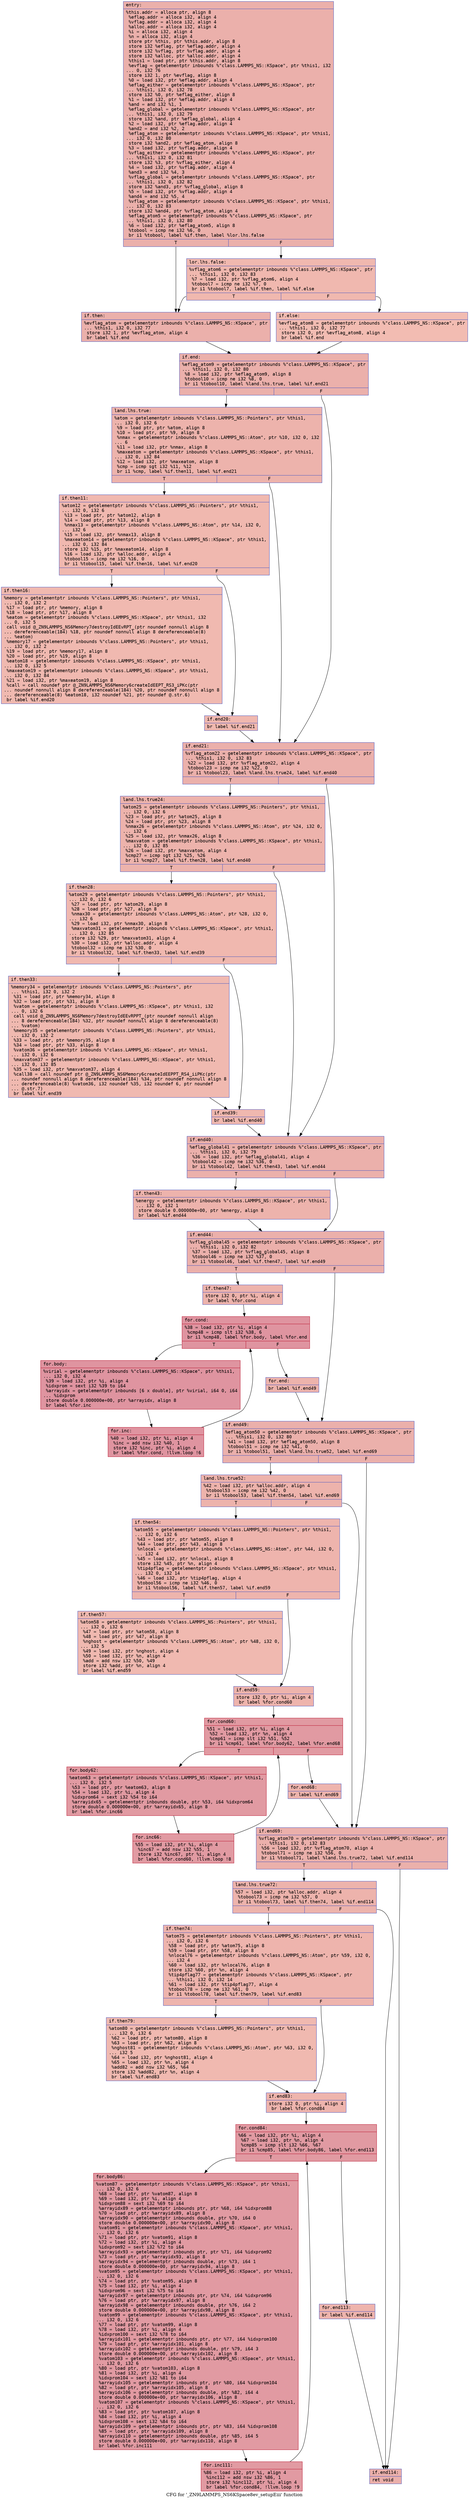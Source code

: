 digraph "CFG for '_ZN9LAMMPS_NS6KSpace8ev_setupEiii' function" {
	label="CFG for '_ZN9LAMMPS_NS6KSpace8ev_setupEiii' function";

	Node0x55c423d98320 [shape=record,color="#3d50c3ff", style=filled, fillcolor="#d24b4070" fontname="Courier",label="{entry:\l|  %this.addr = alloca ptr, align 8\l  %eflag.addr = alloca i32, align 4\l  %vflag.addr = alloca i32, align 4\l  %alloc.addr = alloca i32, align 4\l  %i = alloca i32, align 4\l  %n = alloca i32, align 4\l  store ptr %this, ptr %this.addr, align 8\l  store i32 %eflag, ptr %eflag.addr, align 4\l  store i32 %vflag, ptr %vflag.addr, align 4\l  store i32 %alloc, ptr %alloc.addr, align 4\l  %this1 = load ptr, ptr %this.addr, align 8\l  %evflag = getelementptr inbounds %\"class.LAMMPS_NS::KSpace\", ptr %this1, i32\l... 0, i32 76\l  store i32 1, ptr %evflag, align 8\l  %0 = load i32, ptr %eflag.addr, align 4\l  %eflag_either = getelementptr inbounds %\"class.LAMMPS_NS::KSpace\", ptr\l... %this1, i32 0, i32 78\l  store i32 %0, ptr %eflag_either, align 8\l  %1 = load i32, ptr %eflag.addr, align 4\l  %and = and i32 %1, 1\l  %eflag_global = getelementptr inbounds %\"class.LAMMPS_NS::KSpace\", ptr\l... %this1, i32 0, i32 79\l  store i32 %and, ptr %eflag_global, align 4\l  %2 = load i32, ptr %eflag.addr, align 4\l  %and2 = and i32 %2, 2\l  %eflag_atom = getelementptr inbounds %\"class.LAMMPS_NS::KSpace\", ptr %this1,\l... i32 0, i32 80\l  store i32 %and2, ptr %eflag_atom, align 8\l  %3 = load i32, ptr %vflag.addr, align 4\l  %vflag_either = getelementptr inbounds %\"class.LAMMPS_NS::KSpace\", ptr\l... %this1, i32 0, i32 81\l  store i32 %3, ptr %vflag_either, align 4\l  %4 = load i32, ptr %vflag.addr, align 4\l  %and3 = and i32 %4, 3\l  %vflag_global = getelementptr inbounds %\"class.LAMMPS_NS::KSpace\", ptr\l... %this1, i32 0, i32 82\l  store i32 %and3, ptr %vflag_global, align 8\l  %5 = load i32, ptr %vflag.addr, align 4\l  %and4 = and i32 %5, 4\l  %vflag_atom = getelementptr inbounds %\"class.LAMMPS_NS::KSpace\", ptr %this1,\l... i32 0, i32 83\l  store i32 %and4, ptr %vflag_atom, align 4\l  %eflag_atom5 = getelementptr inbounds %\"class.LAMMPS_NS::KSpace\", ptr\l... %this1, i32 0, i32 80\l  %6 = load i32, ptr %eflag_atom5, align 8\l  %tobool = icmp ne i32 %6, 0\l  br i1 %tobool, label %if.then, label %lor.lhs.false\l|{<s0>T|<s1>F}}"];
	Node0x55c423d98320:s0 -> Node0x55c423d98a90[tooltip="entry -> if.then\nProbability 62.50%" ];
	Node0x55c423d98320:s1 -> Node0x55c423d98b00[tooltip="entry -> lor.lhs.false\nProbability 37.50%" ];
	Node0x55c423d98b00 [shape=record,color="#3d50c3ff", style=filled, fillcolor="#dc5d4a70" fontname="Courier",label="{lor.lhs.false:\l|  %vflag_atom6 = getelementptr inbounds %\"class.LAMMPS_NS::KSpace\", ptr\l... %this1, i32 0, i32 83\l  %7 = load i32, ptr %vflag_atom6, align 4\l  %tobool7 = icmp ne i32 %7, 0\l  br i1 %tobool7, label %if.then, label %if.else\l|{<s0>T|<s1>F}}"];
	Node0x55c423d98b00:s0 -> Node0x55c423d98a90[tooltip="lor.lhs.false -> if.then\nProbability 62.50%" ];
	Node0x55c423d98b00:s1 -> Node0x55c423d75bc0[tooltip="lor.lhs.false -> if.else\nProbability 37.50%" ];
	Node0x55c423d98a90 [shape=record,color="#3d50c3ff", style=filled, fillcolor="#d24b4070" fontname="Courier",label="{if.then:\l|  %evflag_atom = getelementptr inbounds %\"class.LAMMPS_NS::KSpace\", ptr\l... %this1, i32 0, i32 77\l  store i32 1, ptr %evflag_atom, align 4\l  br label %if.end\l}"];
	Node0x55c423d98a90 -> Node0x55c423d75e70[tooltip="if.then -> if.end\nProbability 100.00%" ];
	Node0x55c423d75bc0 [shape=record,color="#3d50c3ff", style=filled, fillcolor="#e1675170" fontname="Courier",label="{if.else:\l|  %evflag_atom8 = getelementptr inbounds %\"class.LAMMPS_NS::KSpace\", ptr\l... %this1, i32 0, i32 77\l  store i32 0, ptr %evflag_atom8, align 4\l  br label %if.end\l}"];
	Node0x55c423d75bc0 -> Node0x55c423d75e70[tooltip="if.else -> if.end\nProbability 100.00%" ];
	Node0x55c423d75e70 [shape=record,color="#3d50c3ff", style=filled, fillcolor="#d24b4070" fontname="Courier",label="{if.end:\l|  %eflag_atom9 = getelementptr inbounds %\"class.LAMMPS_NS::KSpace\", ptr\l... %this1, i32 0, i32 80\l  %8 = load i32, ptr %eflag_atom9, align 8\l  %tobool10 = icmp ne i32 %8, 0\l  br i1 %tobool10, label %land.lhs.true, label %if.end21\l|{<s0>T|<s1>F}}"];
	Node0x55c423d75e70:s0 -> Node0x55c423d76380[tooltip="if.end -> land.lhs.true\nProbability 62.50%" ];
	Node0x55c423d75e70:s1 -> Node0x55c423d76400[tooltip="if.end -> if.end21\nProbability 37.50%" ];
	Node0x55c423d76380 [shape=record,color="#3d50c3ff", style=filled, fillcolor="#d6524470" fontname="Courier",label="{land.lhs.true:\l|  %atom = getelementptr inbounds %\"class.LAMMPS_NS::Pointers\", ptr %this1,\l... i32 0, i32 6\l  %9 = load ptr, ptr %atom, align 8\l  %10 = load ptr, ptr %9, align 8\l  %nmax = getelementptr inbounds %\"class.LAMMPS_NS::Atom\", ptr %10, i32 0, i32\l... 6\l  %11 = load i32, ptr %nmax, align 8\l  %maxeatom = getelementptr inbounds %\"class.LAMMPS_NS::KSpace\", ptr %this1,\l... i32 0, i32 84\l  %12 = load i32, ptr %maxeatom, align 8\l  %cmp = icmp sgt i32 %11, %12\l  br i1 %cmp, label %if.then11, label %if.end21\l|{<s0>T|<s1>F}}"];
	Node0x55c423d76380:s0 -> Node0x55c423d76a90[tooltip="land.lhs.true -> if.then11\nProbability 50.00%" ];
	Node0x55c423d76380:s1 -> Node0x55c423d76400[tooltip="land.lhs.true -> if.end21\nProbability 50.00%" ];
	Node0x55c423d76a90 [shape=record,color="#3d50c3ff", style=filled, fillcolor="#dc5d4a70" fontname="Courier",label="{if.then11:\l|  %atom12 = getelementptr inbounds %\"class.LAMMPS_NS::Pointers\", ptr %this1,\l... i32 0, i32 6\l  %13 = load ptr, ptr %atom12, align 8\l  %14 = load ptr, ptr %13, align 8\l  %nmax13 = getelementptr inbounds %\"class.LAMMPS_NS::Atom\", ptr %14, i32 0,\l... i32 6\l  %15 = load i32, ptr %nmax13, align 8\l  %maxeatom14 = getelementptr inbounds %\"class.LAMMPS_NS::KSpace\", ptr %this1,\l... i32 0, i32 84\l  store i32 %15, ptr %maxeatom14, align 8\l  %16 = load i32, ptr %alloc.addr, align 4\l  %tobool15 = icmp ne i32 %16, 0\l  br i1 %tobool15, label %if.then16, label %if.end20\l|{<s0>T|<s1>F}}"];
	Node0x55c423d76a90:s0 -> Node0x55c423da9570[tooltip="if.then11 -> if.then16\nProbability 62.50%" ];
	Node0x55c423d76a90:s1 -> Node0x55c423da95f0[tooltip="if.then11 -> if.end20\nProbability 37.50%" ];
	Node0x55c423da9570 [shape=record,color="#3d50c3ff", style=filled, fillcolor="#de614d70" fontname="Courier",label="{if.then16:\l|  %memory = getelementptr inbounds %\"class.LAMMPS_NS::Pointers\", ptr %this1,\l... i32 0, i32 2\l  %17 = load ptr, ptr %memory, align 8\l  %18 = load ptr, ptr %17, align 8\l  %eatom = getelementptr inbounds %\"class.LAMMPS_NS::KSpace\", ptr %this1, i32\l... 0, i32 5\l  call void @_ZN9LAMMPS_NS6Memory7destroyIdEEvRPT_(ptr noundef nonnull align 8\l... dereferenceable(184) %18, ptr noundef nonnull align 8 dereferenceable(8)\l... %eatom)\l  %memory17 = getelementptr inbounds %\"class.LAMMPS_NS::Pointers\", ptr %this1,\l... i32 0, i32 2\l  %19 = load ptr, ptr %memory17, align 8\l  %20 = load ptr, ptr %19, align 8\l  %eatom18 = getelementptr inbounds %\"class.LAMMPS_NS::KSpace\", ptr %this1,\l... i32 0, i32 5\l  %maxeatom19 = getelementptr inbounds %\"class.LAMMPS_NS::KSpace\", ptr %this1,\l... i32 0, i32 84\l  %21 = load i32, ptr %maxeatom19, align 8\l  %call = call noundef ptr @_ZN9LAMMPS_NS6Memory6createIdEEPT_RS3_iPKc(ptr\l... noundef nonnull align 8 dereferenceable(184) %20, ptr noundef nonnull align 8\l... dereferenceable(8) %eatom18, i32 noundef %21, ptr noundef @.str.6)\l  br label %if.end20\l}"];
	Node0x55c423da9570 -> Node0x55c423da95f0[tooltip="if.then16 -> if.end20\nProbability 100.00%" ];
	Node0x55c423da95f0 [shape=record,color="#3d50c3ff", style=filled, fillcolor="#dc5d4a70" fontname="Courier",label="{if.end20:\l|  br label %if.end21\l}"];
	Node0x55c423da95f0 -> Node0x55c423d76400[tooltip="if.end20 -> if.end21\nProbability 100.00%" ];
	Node0x55c423d76400 [shape=record,color="#3d50c3ff", style=filled, fillcolor="#d24b4070" fontname="Courier",label="{if.end21:\l|  %vflag_atom22 = getelementptr inbounds %\"class.LAMMPS_NS::KSpace\", ptr\l... %this1, i32 0, i32 83\l  %22 = load i32, ptr %vflag_atom22, align 4\l  %tobool23 = icmp ne i32 %22, 0\l  br i1 %tobool23, label %land.lhs.true24, label %if.end40\l|{<s0>T|<s1>F}}"];
	Node0x55c423d76400:s0 -> Node0x55c423d75950[tooltip="if.end21 -> land.lhs.true24\nProbability 62.50%" ];
	Node0x55c423d76400:s1 -> Node0x55c423daa7f0[tooltip="if.end21 -> if.end40\nProbability 37.50%" ];
	Node0x55c423d75950 [shape=record,color="#3d50c3ff", style=filled, fillcolor="#d6524470" fontname="Courier",label="{land.lhs.true24:\l|  %atom25 = getelementptr inbounds %\"class.LAMMPS_NS::Pointers\", ptr %this1,\l... i32 0, i32 6\l  %23 = load ptr, ptr %atom25, align 8\l  %24 = load ptr, ptr %23, align 8\l  %nmax26 = getelementptr inbounds %\"class.LAMMPS_NS::Atom\", ptr %24, i32 0,\l... i32 6\l  %25 = load i32, ptr %nmax26, align 8\l  %maxvatom = getelementptr inbounds %\"class.LAMMPS_NS::KSpace\", ptr %this1,\l... i32 0, i32 85\l  %26 = load i32, ptr %maxvatom, align 4\l  %cmp27 = icmp sgt i32 %25, %26\l  br i1 %cmp27, label %if.then28, label %if.end40\l|{<s0>T|<s1>F}}"];
	Node0x55c423d75950:s0 -> Node0x55c423daae60[tooltip="land.lhs.true24 -> if.then28\nProbability 50.00%" ];
	Node0x55c423d75950:s1 -> Node0x55c423daa7f0[tooltip="land.lhs.true24 -> if.end40\nProbability 50.00%" ];
	Node0x55c423daae60 [shape=record,color="#3d50c3ff", style=filled, fillcolor="#dc5d4a70" fontname="Courier",label="{if.then28:\l|  %atom29 = getelementptr inbounds %\"class.LAMMPS_NS::Pointers\", ptr %this1,\l... i32 0, i32 6\l  %27 = load ptr, ptr %atom29, align 8\l  %28 = load ptr, ptr %27, align 8\l  %nmax30 = getelementptr inbounds %\"class.LAMMPS_NS::Atom\", ptr %28, i32 0,\l... i32 6\l  %29 = load i32, ptr %nmax30, align 8\l  %maxvatom31 = getelementptr inbounds %\"class.LAMMPS_NS::KSpace\", ptr %this1,\l... i32 0, i32 85\l  store i32 %29, ptr %maxvatom31, align 4\l  %30 = load i32, ptr %alloc.addr, align 4\l  %tobool32 = icmp ne i32 %30, 0\l  br i1 %tobool32, label %if.then33, label %if.end39\l|{<s0>T|<s1>F}}"];
	Node0x55c423daae60:s0 -> Node0x55c423dab5a0[tooltip="if.then28 -> if.then33\nProbability 62.50%" ];
	Node0x55c423daae60:s1 -> Node0x55c423dab620[tooltip="if.then28 -> if.end39\nProbability 37.50%" ];
	Node0x55c423dab5a0 [shape=record,color="#3d50c3ff", style=filled, fillcolor="#de614d70" fontname="Courier",label="{if.then33:\l|  %memory34 = getelementptr inbounds %\"class.LAMMPS_NS::Pointers\", ptr\l... %this1, i32 0, i32 2\l  %31 = load ptr, ptr %memory34, align 8\l  %32 = load ptr, ptr %31, align 8\l  %vatom = getelementptr inbounds %\"class.LAMMPS_NS::KSpace\", ptr %this1, i32\l... 0, i32 6\l  call void @_ZN9LAMMPS_NS6Memory7destroyIdEEvRPPT_(ptr noundef nonnull align\l... 8 dereferenceable(184) %32, ptr noundef nonnull align 8 dereferenceable(8)\l... %vatom)\l  %memory35 = getelementptr inbounds %\"class.LAMMPS_NS::Pointers\", ptr %this1,\l... i32 0, i32 2\l  %33 = load ptr, ptr %memory35, align 8\l  %34 = load ptr, ptr %33, align 8\l  %vatom36 = getelementptr inbounds %\"class.LAMMPS_NS::KSpace\", ptr %this1,\l... i32 0, i32 6\l  %maxvatom37 = getelementptr inbounds %\"class.LAMMPS_NS::KSpace\", ptr %this1,\l... i32 0, i32 85\l  %35 = load i32, ptr %maxvatom37, align 4\l  %call38 = call noundef ptr @_ZN9LAMMPS_NS6Memory6createIdEEPPT_RS4_iiPKc(ptr\l... noundef nonnull align 8 dereferenceable(184) %34, ptr noundef nonnull align 8\l... dereferenceable(8) %vatom36, i32 noundef %35, i32 noundef 6, ptr noundef\l... @.str.7)\l  br label %if.end39\l}"];
	Node0x55c423dab5a0 -> Node0x55c423dab620[tooltip="if.then33 -> if.end39\nProbability 100.00%" ];
	Node0x55c423dab620 [shape=record,color="#3d50c3ff", style=filled, fillcolor="#dc5d4a70" fontname="Courier",label="{if.end39:\l|  br label %if.end40\l}"];
	Node0x55c423dab620 -> Node0x55c423daa7f0[tooltip="if.end39 -> if.end40\nProbability 100.00%" ];
	Node0x55c423daa7f0 [shape=record,color="#3d50c3ff", style=filled, fillcolor="#d24b4070" fontname="Courier",label="{if.end40:\l|  %eflag_global41 = getelementptr inbounds %\"class.LAMMPS_NS::KSpace\", ptr\l... %this1, i32 0, i32 79\l  %36 = load i32, ptr %eflag_global41, align 4\l  %tobool42 = icmp ne i32 %36, 0\l  br i1 %tobool42, label %if.then43, label %if.end44\l|{<s0>T|<s1>F}}"];
	Node0x55c423daa7f0:s0 -> Node0x55c423dac4b0[tooltip="if.end40 -> if.then43\nProbability 62.50%" ];
	Node0x55c423daa7f0:s1 -> Node0x55c423dac530[tooltip="if.end40 -> if.end44\nProbability 37.50%" ];
	Node0x55c423dac4b0 [shape=record,color="#3d50c3ff", style=filled, fillcolor="#d6524470" fontname="Courier",label="{if.then43:\l|  %energy = getelementptr inbounds %\"class.LAMMPS_NS::KSpace\", ptr %this1,\l... i32 0, i32 1\l  store double 0.000000e+00, ptr %energy, align 8\l  br label %if.end44\l}"];
	Node0x55c423dac4b0 -> Node0x55c423dac530[tooltip="if.then43 -> if.end44\nProbability 100.00%" ];
	Node0x55c423dac530 [shape=record,color="#3d50c3ff", style=filled, fillcolor="#d24b4070" fontname="Courier",label="{if.end44:\l|  %vflag_global45 = getelementptr inbounds %\"class.LAMMPS_NS::KSpace\", ptr\l... %this1, i32 0, i32 82\l  %37 = load i32, ptr %vflag_global45, align 8\l  %tobool46 = icmp ne i32 %37, 0\l  br i1 %tobool46, label %if.then47, label %if.end49\l|{<s0>T|<s1>F}}"];
	Node0x55c423dac530:s0 -> Node0x55c423daca60[tooltip="if.end44 -> if.then47\nProbability 62.50%" ];
	Node0x55c423dac530:s1 -> Node0x55c423dacae0[tooltip="if.end44 -> if.end49\nProbability 37.50%" ];
	Node0x55c423daca60 [shape=record,color="#3d50c3ff", style=filled, fillcolor="#d6524470" fontname="Courier",label="{if.then47:\l|  store i32 0, ptr %i, align 4\l  br label %for.cond\l}"];
	Node0x55c423daca60 -> Node0x55c423daccb0[tooltip="if.then47 -> for.cond\nProbability 100.00%" ];
	Node0x55c423daccb0 [shape=record,color="#b70d28ff", style=filled, fillcolor="#b70d2870" fontname="Courier",label="{for.cond:\l|  %38 = load i32, ptr %i, align 4\l  %cmp48 = icmp slt i32 %38, 6\l  br i1 %cmp48, label %for.body, label %for.end\l|{<s0>T|<s1>F}}"];
	Node0x55c423daccb0:s0 -> Node0x55c423daced0[tooltip="for.cond -> for.body\nProbability 96.88%" ];
	Node0x55c423daccb0:s1 -> Node0x55c423dacf50[tooltip="for.cond -> for.end\nProbability 3.12%" ];
	Node0x55c423daced0 [shape=record,color="#b70d28ff", style=filled, fillcolor="#b70d2870" fontname="Courier",label="{for.body:\l|  %virial = getelementptr inbounds %\"class.LAMMPS_NS::KSpace\", ptr %this1,\l... i32 0, i32 4\l  %39 = load i32, ptr %i, align 4\l  %idxprom = sext i32 %39 to i64\l  %arrayidx = getelementptr inbounds [6 x double], ptr %virial, i64 0, i64\l... %idxprom\l  store double 0.000000e+00, ptr %arrayidx, align 8\l  br label %for.inc\l}"];
	Node0x55c423daced0 -> Node0x55c423dad3f0[tooltip="for.body -> for.inc\nProbability 100.00%" ];
	Node0x55c423dad3f0 [shape=record,color="#b70d28ff", style=filled, fillcolor="#b70d2870" fontname="Courier",label="{for.inc:\l|  %40 = load i32, ptr %i, align 4\l  %inc = add nsw i32 %40, 1\l  store i32 %inc, ptr %i, align 4\l  br label %for.cond, !llvm.loop !6\l}"];
	Node0x55c423dad3f0 -> Node0x55c423daccb0[tooltip="for.inc -> for.cond\nProbability 100.00%" ];
	Node0x55c423dacf50 [shape=record,color="#3d50c3ff", style=filled, fillcolor="#d6524470" fontname="Courier",label="{for.end:\l|  br label %if.end49\l}"];
	Node0x55c423dacf50 -> Node0x55c423dacae0[tooltip="for.end -> if.end49\nProbability 100.00%" ];
	Node0x55c423dacae0 [shape=record,color="#3d50c3ff", style=filled, fillcolor="#d24b4070" fontname="Courier",label="{if.end49:\l|  %eflag_atom50 = getelementptr inbounds %\"class.LAMMPS_NS::KSpace\", ptr\l... %this1, i32 0, i32 80\l  %41 = load i32, ptr %eflag_atom50, align 8\l  %tobool51 = icmp ne i32 %41, 0\l  br i1 %tobool51, label %land.lhs.true52, label %if.end69\l|{<s0>T|<s1>F}}"];
	Node0x55c423dacae0:s0 -> Node0x55c423dada80[tooltip="if.end49 -> land.lhs.true52\nProbability 62.50%" ];
	Node0x55c423dacae0:s1 -> Node0x55c423dadb00[tooltip="if.end49 -> if.end69\nProbability 37.50%" ];
	Node0x55c423dada80 [shape=record,color="#3d50c3ff", style=filled, fillcolor="#d6524470" fontname="Courier",label="{land.lhs.true52:\l|  %42 = load i32, ptr %alloc.addr, align 4\l  %tobool53 = icmp ne i32 %42, 0\l  br i1 %tobool53, label %if.then54, label %if.end69\l|{<s0>T|<s1>F}}"];
	Node0x55c423dada80:s0 -> Node0x55c423da99d0[tooltip="land.lhs.true52 -> if.then54\nProbability 62.50%" ];
	Node0x55c423dada80:s1 -> Node0x55c423dadb00[tooltip="land.lhs.true52 -> if.end69\nProbability 37.50%" ];
	Node0x55c423da99d0 [shape=record,color="#3d50c3ff", style=filled, fillcolor="#d8564670" fontname="Courier",label="{if.then54:\l|  %atom55 = getelementptr inbounds %\"class.LAMMPS_NS::Pointers\", ptr %this1,\l... i32 0, i32 6\l  %43 = load ptr, ptr %atom55, align 8\l  %44 = load ptr, ptr %43, align 8\l  %nlocal = getelementptr inbounds %\"class.LAMMPS_NS::Atom\", ptr %44, i32 0,\l... i32 4\l  %45 = load i32, ptr %nlocal, align 8\l  store i32 %45, ptr %n, align 4\l  %tip4pflag = getelementptr inbounds %\"class.LAMMPS_NS::KSpace\", ptr %this1,\l... i32 0, i32 14\l  %46 = load i32, ptr %tip4pflag, align 4\l  %tobool56 = icmp ne i32 %46, 0\l  br i1 %tobool56, label %if.then57, label %if.end59\l|{<s0>T|<s1>F}}"];
	Node0x55c423da99d0:s0 -> Node0x55c423daeac0[tooltip="if.then54 -> if.then57\nProbability 62.50%" ];
	Node0x55c423da99d0:s1 -> Node0x55c423daeb40[tooltip="if.then54 -> if.end59\nProbability 37.50%" ];
	Node0x55c423daeac0 [shape=record,color="#3d50c3ff", style=filled, fillcolor="#de614d70" fontname="Courier",label="{if.then57:\l|  %atom58 = getelementptr inbounds %\"class.LAMMPS_NS::Pointers\", ptr %this1,\l... i32 0, i32 6\l  %47 = load ptr, ptr %atom58, align 8\l  %48 = load ptr, ptr %47, align 8\l  %nghost = getelementptr inbounds %\"class.LAMMPS_NS::Atom\", ptr %48, i32 0,\l... i32 5\l  %49 = load i32, ptr %nghost, align 4\l  %50 = load i32, ptr %n, align 4\l  %add = add nsw i32 %50, %49\l  store i32 %add, ptr %n, align 4\l  br label %if.end59\l}"];
	Node0x55c423daeac0 -> Node0x55c423daeb40[tooltip="if.then57 -> if.end59\nProbability 100.00%" ];
	Node0x55c423daeb40 [shape=record,color="#3d50c3ff", style=filled, fillcolor="#d8564670" fontname="Courier",label="{if.end59:\l|  store i32 0, ptr %i, align 4\l  br label %for.cond60\l}"];
	Node0x55c423daeb40 -> Node0x55c423dafaa0[tooltip="if.end59 -> for.cond60\nProbability 100.00%" ];
	Node0x55c423dafaa0 [shape=record,color="#b70d28ff", style=filled, fillcolor="#bb1b2c70" fontname="Courier",label="{for.cond60:\l|  %51 = load i32, ptr %i, align 4\l  %52 = load i32, ptr %n, align 4\l  %cmp61 = icmp slt i32 %51, %52\l  br i1 %cmp61, label %for.body62, label %for.end68\l|{<s0>T|<s1>F}}"];
	Node0x55c423dafaa0:s0 -> Node0x55c423dafd40[tooltip="for.cond60 -> for.body62\nProbability 96.88%" ];
	Node0x55c423dafaa0:s1 -> Node0x55c423dafdc0[tooltip="for.cond60 -> for.end68\nProbability 3.12%" ];
	Node0x55c423dafd40 [shape=record,color="#b70d28ff", style=filled, fillcolor="#bb1b2c70" fontname="Courier",label="{for.body62:\l|  %eatom63 = getelementptr inbounds %\"class.LAMMPS_NS::KSpace\", ptr %this1,\l... i32 0, i32 5\l  %53 = load ptr, ptr %eatom63, align 8\l  %54 = load i32, ptr %i, align 4\l  %idxprom64 = sext i32 %54 to i64\l  %arrayidx65 = getelementptr inbounds double, ptr %53, i64 %idxprom64\l  store double 0.000000e+00, ptr %arrayidx65, align 8\l  br label %for.inc66\l}"];
	Node0x55c423dafd40 -> Node0x55c423db02e0[tooltip="for.body62 -> for.inc66\nProbability 100.00%" ];
	Node0x55c423db02e0 [shape=record,color="#b70d28ff", style=filled, fillcolor="#bb1b2c70" fontname="Courier",label="{for.inc66:\l|  %55 = load i32, ptr %i, align 4\l  %inc67 = add nsw i32 %55, 1\l  store i32 %inc67, ptr %i, align 4\l  br label %for.cond60, !llvm.loop !8\l}"];
	Node0x55c423db02e0 -> Node0x55c423dafaa0[tooltip="for.inc66 -> for.cond60\nProbability 100.00%" ];
	Node0x55c423dafdc0 [shape=record,color="#3d50c3ff", style=filled, fillcolor="#d8564670" fontname="Courier",label="{for.end68:\l|  br label %if.end69\l}"];
	Node0x55c423dafdc0 -> Node0x55c423dadb00[tooltip="for.end68 -> if.end69\nProbability 100.00%" ];
	Node0x55c423dadb00 [shape=record,color="#3d50c3ff", style=filled, fillcolor="#d24b4070" fontname="Courier",label="{if.end69:\l|  %vflag_atom70 = getelementptr inbounds %\"class.LAMMPS_NS::KSpace\", ptr\l... %this1, i32 0, i32 83\l  %56 = load i32, ptr %vflag_atom70, align 4\l  %tobool71 = icmp ne i32 %56, 0\l  br i1 %tobool71, label %land.lhs.true72, label %if.end114\l|{<s0>T|<s1>F}}"];
	Node0x55c423dadb00:s0 -> Node0x55c423db0a00[tooltip="if.end69 -> land.lhs.true72\nProbability 62.50%" ];
	Node0x55c423dadb00:s1 -> Node0x55c423db0a80[tooltip="if.end69 -> if.end114\nProbability 37.50%" ];
	Node0x55c423db0a00 [shape=record,color="#3d50c3ff", style=filled, fillcolor="#d6524470" fontname="Courier",label="{land.lhs.true72:\l|  %57 = load i32, ptr %alloc.addr, align 4\l  %tobool73 = icmp ne i32 %57, 0\l  br i1 %tobool73, label %if.then74, label %if.end114\l|{<s0>T|<s1>F}}"];
	Node0x55c423db0a00:s0 -> Node0x55c423db0cf0[tooltip="land.lhs.true72 -> if.then74\nProbability 62.50%" ];
	Node0x55c423db0a00:s1 -> Node0x55c423db0a80[tooltip="land.lhs.true72 -> if.end114\nProbability 37.50%" ];
	Node0x55c423db0cf0 [shape=record,color="#3d50c3ff", style=filled, fillcolor="#d8564670" fontname="Courier",label="{if.then74:\l|  %atom75 = getelementptr inbounds %\"class.LAMMPS_NS::Pointers\", ptr %this1,\l... i32 0, i32 6\l  %58 = load ptr, ptr %atom75, align 8\l  %59 = load ptr, ptr %58, align 8\l  %nlocal76 = getelementptr inbounds %\"class.LAMMPS_NS::Atom\", ptr %59, i32 0,\l... i32 4\l  %60 = load i32, ptr %nlocal76, align 8\l  store i32 %60, ptr %n, align 4\l  %tip4pflag77 = getelementptr inbounds %\"class.LAMMPS_NS::KSpace\", ptr\l... %this1, i32 0, i32 14\l  %61 = load i32, ptr %tip4pflag77, align 4\l  %tobool78 = icmp ne i32 %61, 0\l  br i1 %tobool78, label %if.then79, label %if.end83\l|{<s0>T|<s1>F}}"];
	Node0x55c423db0cf0:s0 -> Node0x55c423db1440[tooltip="if.then74 -> if.then79\nProbability 62.50%" ];
	Node0x55c423db0cf0:s1 -> Node0x55c423db14c0[tooltip="if.then74 -> if.end83\nProbability 37.50%" ];
	Node0x55c423db1440 [shape=record,color="#3d50c3ff", style=filled, fillcolor="#de614d70" fontname="Courier",label="{if.then79:\l|  %atom80 = getelementptr inbounds %\"class.LAMMPS_NS::Pointers\", ptr %this1,\l... i32 0, i32 6\l  %62 = load ptr, ptr %atom80, align 8\l  %63 = load ptr, ptr %62, align 8\l  %nghost81 = getelementptr inbounds %\"class.LAMMPS_NS::Atom\", ptr %63, i32 0,\l... i32 5\l  %64 = load i32, ptr %nghost81, align 4\l  %65 = load i32, ptr %n, align 4\l  %add82 = add nsw i32 %65, %64\l  store i32 %add82, ptr %n, align 4\l  br label %if.end83\l}"];
	Node0x55c423db1440 -> Node0x55c423db14c0[tooltip="if.then79 -> if.end83\nProbability 100.00%" ];
	Node0x55c423db14c0 [shape=record,color="#3d50c3ff", style=filled, fillcolor="#d8564670" fontname="Courier",label="{if.end83:\l|  store i32 0, ptr %i, align 4\l  br label %for.cond84\l}"];
	Node0x55c423db14c0 -> Node0x55c423db1c20[tooltip="if.end83 -> for.cond84\nProbability 100.00%" ];
	Node0x55c423db1c20 [shape=record,color="#b70d28ff", style=filled, fillcolor="#bb1b2c70" fontname="Courier",label="{for.cond84:\l|  %66 = load i32, ptr %i, align 4\l  %67 = load i32, ptr %n, align 4\l  %cmp85 = icmp slt i32 %66, %67\l  br i1 %cmp85, label %for.body86, label %for.end113\l|{<s0>T|<s1>F}}"];
	Node0x55c423db1c20:s0 -> Node0x55c423db1ec0[tooltip="for.cond84 -> for.body86\nProbability 96.88%" ];
	Node0x55c423db1c20:s1 -> Node0x55c423db1f40[tooltip="for.cond84 -> for.end113\nProbability 3.12%" ];
	Node0x55c423db1ec0 [shape=record,color="#b70d28ff", style=filled, fillcolor="#bb1b2c70" fontname="Courier",label="{for.body86:\l|  %vatom87 = getelementptr inbounds %\"class.LAMMPS_NS::KSpace\", ptr %this1,\l... i32 0, i32 6\l  %68 = load ptr, ptr %vatom87, align 8\l  %69 = load i32, ptr %i, align 4\l  %idxprom88 = sext i32 %69 to i64\l  %arrayidx89 = getelementptr inbounds ptr, ptr %68, i64 %idxprom88\l  %70 = load ptr, ptr %arrayidx89, align 8\l  %arrayidx90 = getelementptr inbounds double, ptr %70, i64 0\l  store double 0.000000e+00, ptr %arrayidx90, align 8\l  %vatom91 = getelementptr inbounds %\"class.LAMMPS_NS::KSpace\", ptr %this1,\l... i32 0, i32 6\l  %71 = load ptr, ptr %vatom91, align 8\l  %72 = load i32, ptr %i, align 4\l  %idxprom92 = sext i32 %72 to i64\l  %arrayidx93 = getelementptr inbounds ptr, ptr %71, i64 %idxprom92\l  %73 = load ptr, ptr %arrayidx93, align 8\l  %arrayidx94 = getelementptr inbounds double, ptr %73, i64 1\l  store double 0.000000e+00, ptr %arrayidx94, align 8\l  %vatom95 = getelementptr inbounds %\"class.LAMMPS_NS::KSpace\", ptr %this1,\l... i32 0, i32 6\l  %74 = load ptr, ptr %vatom95, align 8\l  %75 = load i32, ptr %i, align 4\l  %idxprom96 = sext i32 %75 to i64\l  %arrayidx97 = getelementptr inbounds ptr, ptr %74, i64 %idxprom96\l  %76 = load ptr, ptr %arrayidx97, align 8\l  %arrayidx98 = getelementptr inbounds double, ptr %76, i64 2\l  store double 0.000000e+00, ptr %arrayidx98, align 8\l  %vatom99 = getelementptr inbounds %\"class.LAMMPS_NS::KSpace\", ptr %this1,\l... i32 0, i32 6\l  %77 = load ptr, ptr %vatom99, align 8\l  %78 = load i32, ptr %i, align 4\l  %idxprom100 = sext i32 %78 to i64\l  %arrayidx101 = getelementptr inbounds ptr, ptr %77, i64 %idxprom100\l  %79 = load ptr, ptr %arrayidx101, align 8\l  %arrayidx102 = getelementptr inbounds double, ptr %79, i64 3\l  store double 0.000000e+00, ptr %arrayidx102, align 8\l  %vatom103 = getelementptr inbounds %\"class.LAMMPS_NS::KSpace\", ptr %this1,\l... i32 0, i32 6\l  %80 = load ptr, ptr %vatom103, align 8\l  %81 = load i32, ptr %i, align 4\l  %idxprom104 = sext i32 %81 to i64\l  %arrayidx105 = getelementptr inbounds ptr, ptr %80, i64 %idxprom104\l  %82 = load ptr, ptr %arrayidx105, align 8\l  %arrayidx106 = getelementptr inbounds double, ptr %82, i64 4\l  store double 0.000000e+00, ptr %arrayidx106, align 8\l  %vatom107 = getelementptr inbounds %\"class.LAMMPS_NS::KSpace\", ptr %this1,\l... i32 0, i32 6\l  %83 = load ptr, ptr %vatom107, align 8\l  %84 = load i32, ptr %i, align 4\l  %idxprom108 = sext i32 %84 to i64\l  %arrayidx109 = getelementptr inbounds ptr, ptr %83, i64 %idxprom108\l  %85 = load ptr, ptr %arrayidx109, align 8\l  %arrayidx110 = getelementptr inbounds double, ptr %85, i64 5\l  store double 0.000000e+00, ptr %arrayidx110, align 8\l  br label %for.inc111\l}"];
	Node0x55c423db1ec0 -> Node0x55c423db4010[tooltip="for.body86 -> for.inc111\nProbability 100.00%" ];
	Node0x55c423db4010 [shape=record,color="#b70d28ff", style=filled, fillcolor="#bb1b2c70" fontname="Courier",label="{for.inc111:\l|  %86 = load i32, ptr %i, align 4\l  %inc112 = add nsw i32 %86, 1\l  store i32 %inc112, ptr %i, align 4\l  br label %for.cond84, !llvm.loop !9\l}"];
	Node0x55c423db4010 -> Node0x55c423db1c20[tooltip="for.inc111 -> for.cond84\nProbability 100.00%" ];
	Node0x55c423db1f40 [shape=record,color="#3d50c3ff", style=filled, fillcolor="#d8564670" fontname="Courier",label="{for.end113:\l|  br label %if.end114\l}"];
	Node0x55c423db1f40 -> Node0x55c423db0a80[tooltip="for.end113 -> if.end114\nProbability 100.00%" ];
	Node0x55c423db0a80 [shape=record,color="#3d50c3ff", style=filled, fillcolor="#d24b4070" fontname="Courier",label="{if.end114:\l|  ret void\l}"];
}
